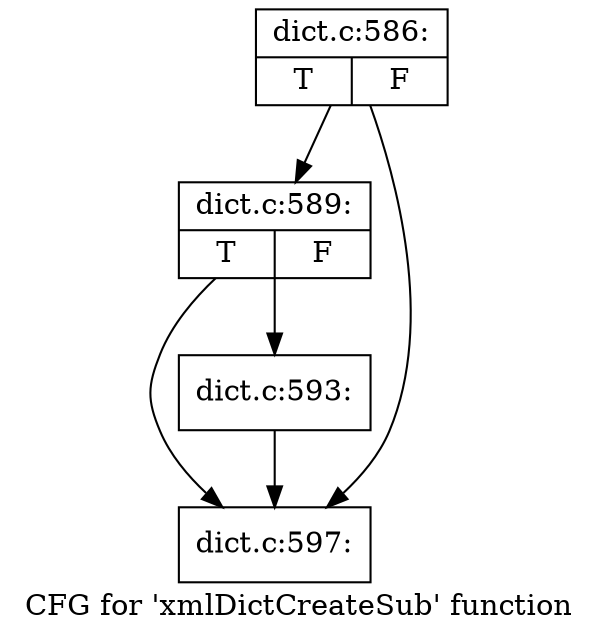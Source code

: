 digraph "CFG for 'xmlDictCreateSub' function" {
	label="CFG for 'xmlDictCreateSub' function";

	Node0x48aa5b0 [shape=record,label="{dict.c:586:|{<s0>T|<s1>F}}"];
	Node0x48aa5b0 -> Node0x48aa470;
	Node0x48aa5b0 -> Node0x48aa420;
	Node0x48aa470 [shape=record,label="{dict.c:589:|{<s0>T|<s1>F}}"];
	Node0x48aa470 -> Node0x48aa3d0;
	Node0x48aa470 -> Node0x48aa420;
	Node0x48aa3d0 [shape=record,label="{dict.c:593:}"];
	Node0x48aa3d0 -> Node0x48aa420;
	Node0x48aa420 [shape=record,label="{dict.c:597:}"];
}
